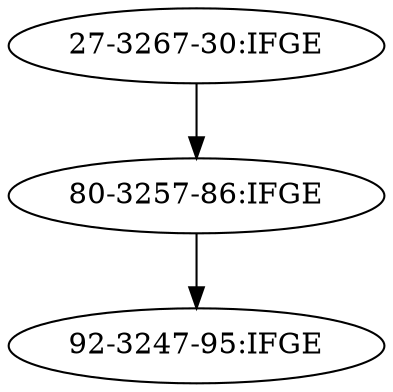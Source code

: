 digraph depgraph {
"27-3267-30:IFGE"
"27-3267-30:IFGE" -> "80-3257-86:IFGE"
"80-3257-86:IFGE" -> "92-3247-95:IFGE"
}